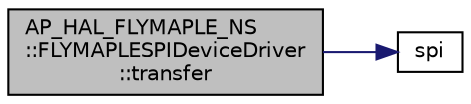digraph "AP_HAL_FLYMAPLE_NS::FLYMAPLESPIDeviceDriver::transfer"
{
 // INTERACTIVE_SVG=YES
  edge [fontname="Helvetica",fontsize="10",labelfontname="Helvetica",labelfontsize="10"];
  node [fontname="Helvetica",fontsize="10",shape=record];
  rankdir="LR";
  Node1 [label="AP_HAL_FLYMAPLE_NS\l::FLYMAPLESPIDeviceDriver\l::transfer",height=0.2,width=0.4,color="black", fillcolor="grey75", style="filled" fontcolor="black"];
  Node1 -> Node2 [color="midnightblue",fontsize="10",style="solid",fontname="Helvetica"];
  Node2 [label="spi",height=0.2,width=0.4,color="black", fillcolor="white", style="filled",URL="$AP__HAL__FLYMAPLE_2SPIDriver_8cpp.html#a9f75011a7029af8bd0aa995e780c7aa3"];
}
